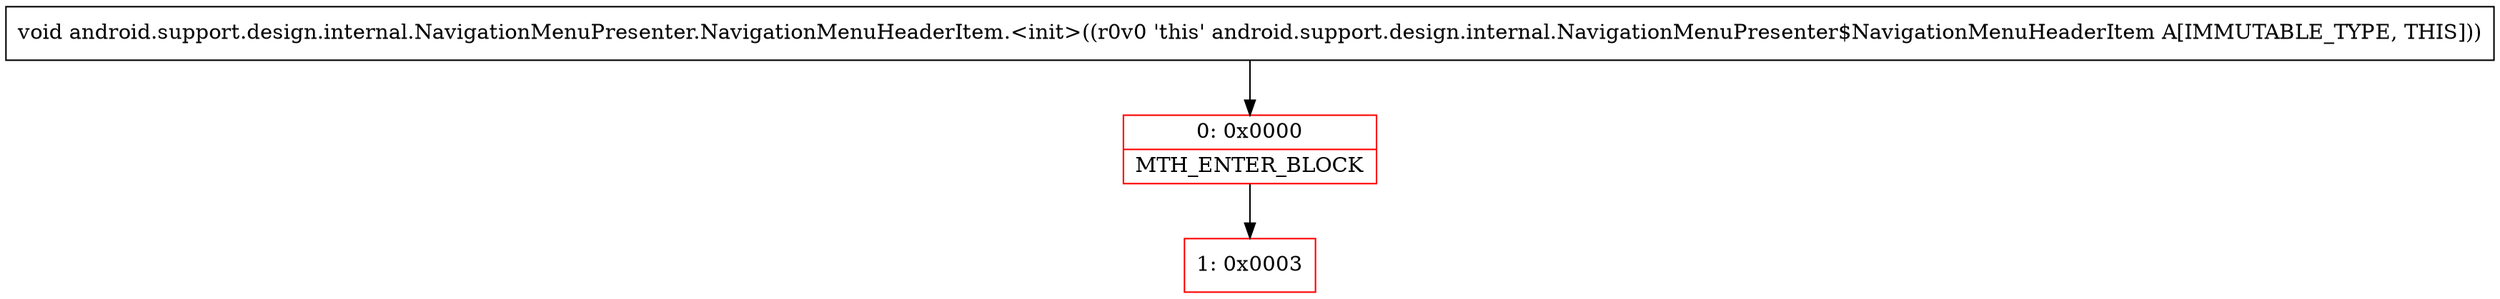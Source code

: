 digraph "CFG forandroid.support.design.internal.NavigationMenuPresenter.NavigationMenuHeaderItem.\<init\>()V" {
subgraph cluster_Region_723080399 {
label = "R(0)";
node [shape=record,color=blue];
}
Node_0 [shape=record,color=red,label="{0\:\ 0x0000|MTH_ENTER_BLOCK\l}"];
Node_1 [shape=record,color=red,label="{1\:\ 0x0003}"];
MethodNode[shape=record,label="{void android.support.design.internal.NavigationMenuPresenter.NavigationMenuHeaderItem.\<init\>((r0v0 'this' android.support.design.internal.NavigationMenuPresenter$NavigationMenuHeaderItem A[IMMUTABLE_TYPE, THIS])) }"];
MethodNode -> Node_0;
Node_0 -> Node_1;
}

